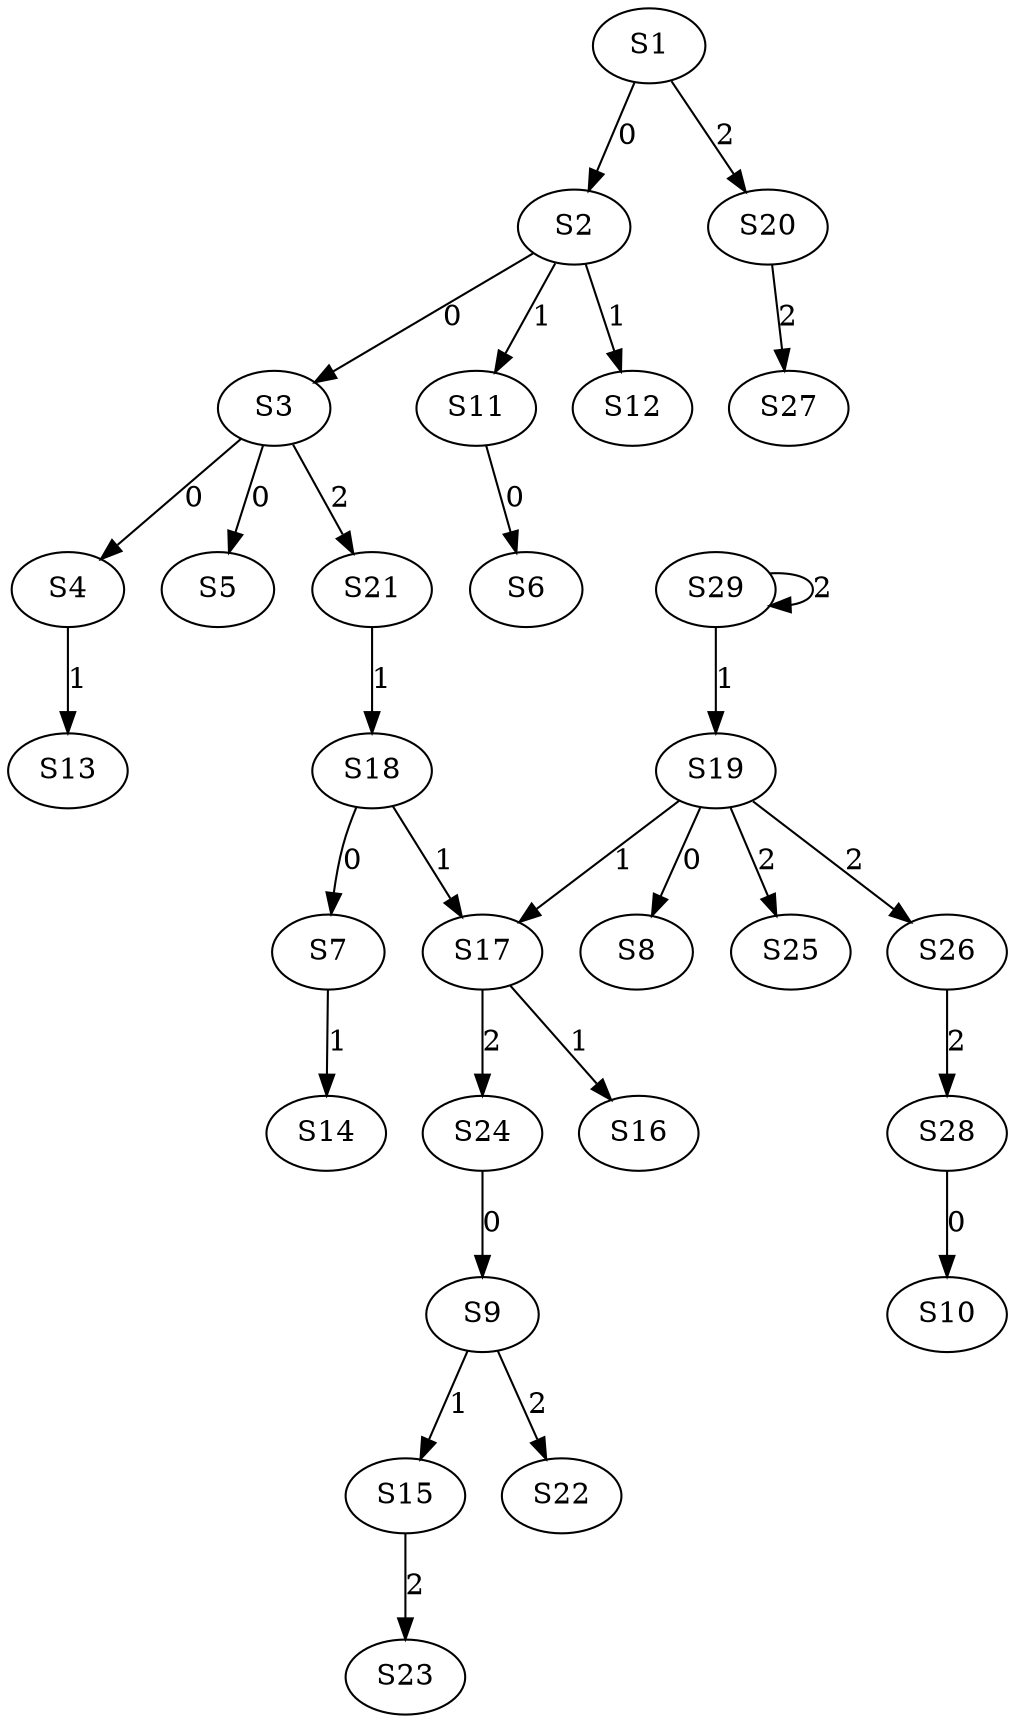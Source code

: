 strict digraph {
	S1 -> S2 [ label = 0 ];
	S2 -> S3 [ label = 0 ];
	S3 -> S4 [ label = 0 ];
	S3 -> S5 [ label = 0 ];
	S11 -> S6 [ label = 0 ];
	S18 -> S7 [ label = 0 ];
	S19 -> S8 [ label = 0 ];
	S24 -> S9 [ label = 0 ];
	S28 -> S10 [ label = 0 ];
	S2 -> S11 [ label = 1 ];
	S2 -> S12 [ label = 1 ];
	S4 -> S13 [ label = 1 ];
	S7 -> S14 [ label = 1 ];
	S9 -> S15 [ label = 1 ];
	S17 -> S16 [ label = 1 ];
	S19 -> S17 [ label = 1 ];
	S21 -> S18 [ label = 1 ];
	S29 -> S19 [ label = 1 ];
	S1 -> S20 [ label = 2 ];
	S3 -> S21 [ label = 2 ];
	S9 -> S22 [ label = 2 ];
	S15 -> S23 [ label = 2 ];
	S17 -> S24 [ label = 2 ];
	S19 -> S25 [ label = 2 ];
	S19 -> S26 [ label = 2 ];
	S20 -> S27 [ label = 2 ];
	S26 -> S28 [ label = 2 ];
	S29 -> S29 [ label = 2 ];
	S18 -> S17 [ label = 1 ];
}